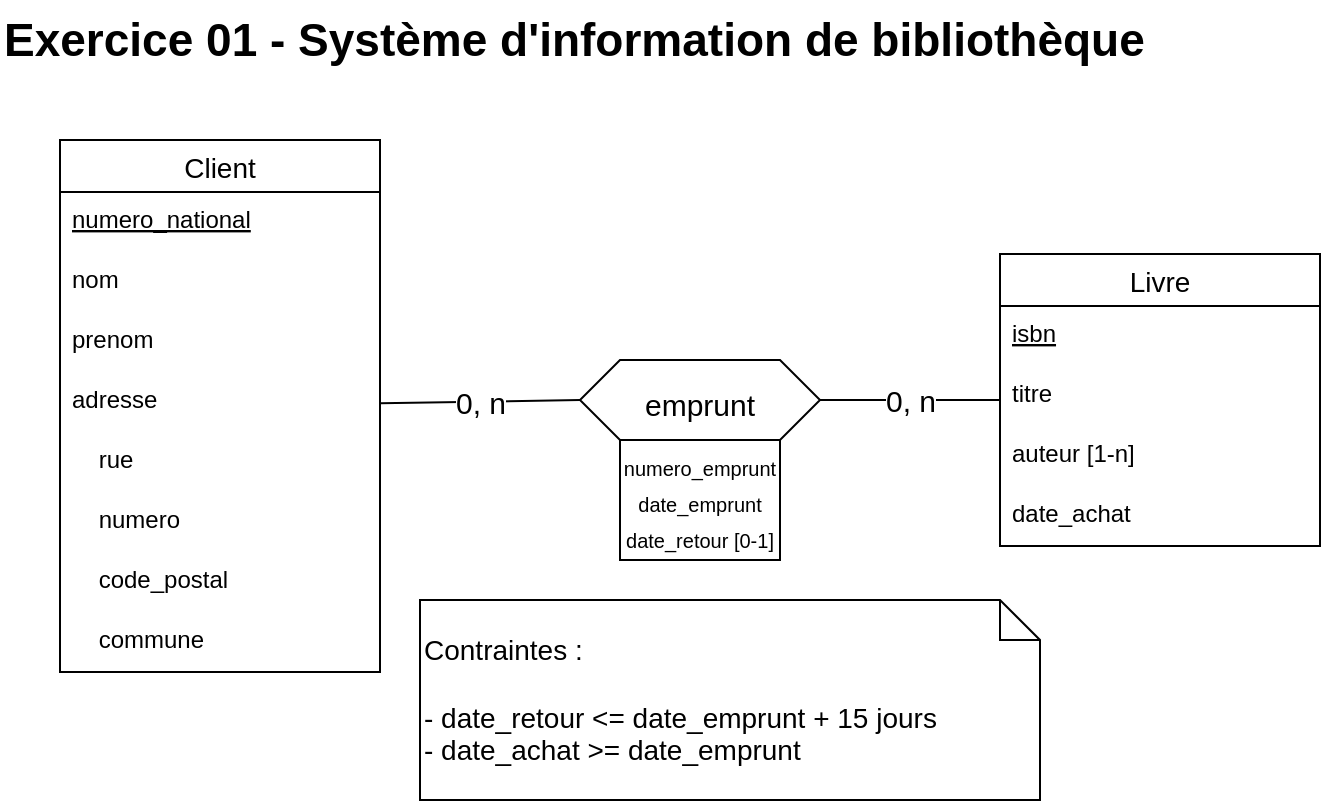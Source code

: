 <mxfile>
    <diagram id="Saqk7MjI2IIo6jazyyGU" name="Page-1">
        <mxGraphModel dx="727" dy="431" grid="1" gridSize="10" guides="1" tooltips="1" connect="1" arrows="1" fold="1" page="1" pageScale="1" pageWidth="850" pageHeight="1100" background="none" math="0" shadow="0">
            <root>
                <mxCell id="0"/>
                <mxCell id="1" parent="0"/>
                <mxCell id="2" value="&lt;div style=&quot;font-size: 23px&quot;&gt;&lt;font style=&quot;font-size: 23px&quot;&gt;Exercice 01 - Système d'information de bibliothèque&lt;/font&gt;&lt;/div&gt;" style="text;strokeColor=none;fillColor=none;html=1;fontSize=24;fontStyle=1;verticalAlign=middle;align=left;rounded=0;glass=0;" vertex="1" parent="1">
                    <mxGeometry x="10" y="10" width="580" height="40" as="geometry"/>
                </mxCell>
                <mxCell id="3" value="Client" style="swimlane;fontStyle=0;childLayout=stackLayout;horizontal=1;startSize=26;horizontalStack=0;resizeParent=1;resizeParentMax=0;resizeLast=0;collapsible=1;marginBottom=0;align=center;fontSize=14;rounded=0;glass=0;strokeColor=default;" vertex="1" parent="1">
                    <mxGeometry x="40" y="80" width="160" height="266" as="geometry"/>
                </mxCell>
                <mxCell id="4" value="numero_national" style="text;strokeColor=none;fillColor=none;spacingLeft=4;spacingRight=4;overflow=hidden;rotatable=0;points=[[0,0.5],[1,0.5]];portConstraint=eastwest;fontSize=12;rounded=0;glass=0;fontStyle=4" vertex="1" parent="3">
                    <mxGeometry y="26" width="160" height="30" as="geometry"/>
                </mxCell>
                <mxCell id="5" value="nom" style="text;strokeColor=none;fillColor=none;spacingLeft=4;spacingRight=4;overflow=hidden;rotatable=0;points=[[0,0.5],[1,0.5]];portConstraint=eastwest;fontSize=12;rounded=0;glass=0;" vertex="1" parent="3">
                    <mxGeometry y="56" width="160" height="30" as="geometry"/>
                </mxCell>
                <mxCell id="6" value="prenom" style="text;strokeColor=none;fillColor=none;spacingLeft=4;spacingRight=4;overflow=hidden;rotatable=0;points=[[0,0.5],[1,0.5]];portConstraint=eastwest;fontSize=12;rounded=0;glass=0;" vertex="1" parent="3">
                    <mxGeometry y="86" width="160" height="30" as="geometry"/>
                </mxCell>
                <mxCell id="11" value="adresse" style="text;strokeColor=none;fillColor=none;spacingLeft=4;spacingRight=4;overflow=hidden;rotatable=0;points=[[0,0.5],[1,0.5]];portConstraint=eastwest;fontSize=12;rounded=0;glass=0;" vertex="1" parent="3">
                    <mxGeometry y="116" width="160" height="30" as="geometry"/>
                </mxCell>
                <mxCell id="12" value="    rue" style="text;strokeColor=none;fillColor=none;spacingLeft=4;spacingRight=4;overflow=hidden;rotatable=0;points=[[0,0.5],[1,0.5]];portConstraint=eastwest;fontSize=12;rounded=0;glass=0;" vertex="1" parent="3">
                    <mxGeometry y="146" width="160" height="30" as="geometry"/>
                </mxCell>
                <mxCell id="13" value="    numero" style="text;strokeColor=none;fillColor=none;spacingLeft=4;spacingRight=4;overflow=hidden;rotatable=0;points=[[0,0.5],[1,0.5]];portConstraint=eastwest;fontSize=12;rounded=0;glass=0;" vertex="1" parent="3">
                    <mxGeometry y="176" width="160" height="30" as="geometry"/>
                </mxCell>
                <mxCell id="14" value="    code_postal" style="text;strokeColor=none;fillColor=none;spacingLeft=4;spacingRight=4;overflow=hidden;rotatable=0;points=[[0,0.5],[1,0.5]];portConstraint=eastwest;fontSize=12;rounded=0;glass=0;" vertex="1" parent="3">
                    <mxGeometry y="206" width="160" height="30" as="geometry"/>
                </mxCell>
                <mxCell id="15" value="    commune" style="text;strokeColor=none;fillColor=none;spacingLeft=4;spacingRight=4;overflow=hidden;rotatable=0;points=[[0,0.5],[1,0.5]];portConstraint=eastwest;fontSize=12;rounded=0;glass=0;" vertex="1" parent="3">
                    <mxGeometry y="236" width="160" height="30" as="geometry"/>
                </mxCell>
                <mxCell id="7" value="Livre" style="swimlane;fontStyle=0;childLayout=stackLayout;horizontal=1;startSize=26;horizontalStack=0;resizeParent=1;resizeParentMax=0;resizeLast=0;collapsible=1;marginBottom=0;align=center;fontSize=14;rounded=0;glass=0;strokeColor=default;" vertex="1" parent="1">
                    <mxGeometry x="510" y="137" width="160" height="146" as="geometry"/>
                </mxCell>
                <mxCell id="8" value="isbn" style="text;strokeColor=none;fillColor=none;spacingLeft=4;spacingRight=4;overflow=hidden;rotatable=0;points=[[0,0.5],[1,0.5]];portConstraint=eastwest;fontSize=12;rounded=0;glass=0;fontStyle=4" vertex="1" parent="7">
                    <mxGeometry y="26" width="160" height="30" as="geometry"/>
                </mxCell>
                <mxCell id="9" value="titre" style="text;strokeColor=none;fillColor=none;spacingLeft=4;spacingRight=4;overflow=hidden;rotatable=0;points=[[0,0.5],[1,0.5]];portConstraint=eastwest;fontSize=12;rounded=0;glass=0;" vertex="1" parent="7">
                    <mxGeometry y="56" width="160" height="30" as="geometry"/>
                </mxCell>
                <mxCell id="10" value="auteur [1-n]" style="text;strokeColor=none;fillColor=none;spacingLeft=4;spacingRight=4;overflow=hidden;rotatable=0;points=[[0,0.5],[1,0.5]];portConstraint=eastwest;fontSize=12;rounded=0;glass=0;" vertex="1" parent="7">
                    <mxGeometry y="86" width="160" height="30" as="geometry"/>
                </mxCell>
                <mxCell id="16" value="date_achat" style="text;strokeColor=none;fillColor=none;spacingLeft=4;spacingRight=4;overflow=hidden;rotatable=0;points=[[0,0.5],[1,0.5]];portConstraint=eastwest;fontSize=12;rounded=0;glass=0;" vertex="1" parent="7">
                    <mxGeometry y="116" width="160" height="30" as="geometry"/>
                </mxCell>
                <mxCell id="18" value="0, n" style="edgeStyle=none;html=1;exitX=0;exitY=0.5;exitDx=0;exitDy=0;fontSize=15;endArrow=none;endFill=0;" edge="1" parent="1" source="17" target="3">
                    <mxGeometry relative="1" as="geometry"/>
                </mxCell>
                <mxCell id="20" value="0, n" style="edgeStyle=none;shape=connector;rounded=1;html=1;exitX=1;exitY=0.5;exitDx=0;exitDy=0;labelBackgroundColor=default;fontFamily=Helvetica;fontSize=15;fontColor=default;endArrow=none;endFill=0;strokeColor=default;" edge="1" parent="1" source="17" target="7">
                    <mxGeometry relative="1" as="geometry"/>
                </mxCell>
                <mxCell id="17" value="&lt;font style=&quot;font-size: 15px&quot;&gt;emprunt&lt;/font&gt;" style="shape=hexagon;perimeter=hexagonPerimeter2;whiteSpace=wrap;html=1;fixedSize=1;rounded=0;glass=0;fontSize=23;strokeColor=default;verticalAlign=middle;size=20;horizontal=1;labelPosition=center;verticalLabelPosition=middle;align=center;" vertex="1" parent="1">
                    <mxGeometry x="300" y="190" width="120" height="40" as="geometry"/>
                </mxCell>
                <mxCell id="21" value="&lt;font size=&quot;1&quot;&gt;numero_emprunt&lt;br&gt;date_emprunt&lt;br&gt;date_retour [0-1]&lt;br&gt;&lt;/font&gt;" style="rounded=0;whiteSpace=wrap;html=1;glass=0;fontFamily=Helvetica;fontSize=15;fontColor=default;strokeColor=default;" vertex="1" parent="1">
                    <mxGeometry x="320" y="230" width="80" height="60" as="geometry"/>
                </mxCell>
                <mxCell id="22" value="Contraintes :&lt;br&gt;&lt;br&gt;- date_retour &amp;lt;= date_emprunt + 15 jours&lt;br&gt;- date_achat &amp;gt;= date_emprunt" style="shape=note;size=20;whiteSpace=wrap;html=1;glass=0;fontFamily=Helvetica;fontSize=14;fontColor=default;strokeColor=default;align=left;" vertex="1" parent="1">
                    <mxGeometry x="220" y="310" width="310" height="100" as="geometry"/>
                </mxCell>
            </root>
        </mxGraphModel>
    </diagram>
</mxfile>